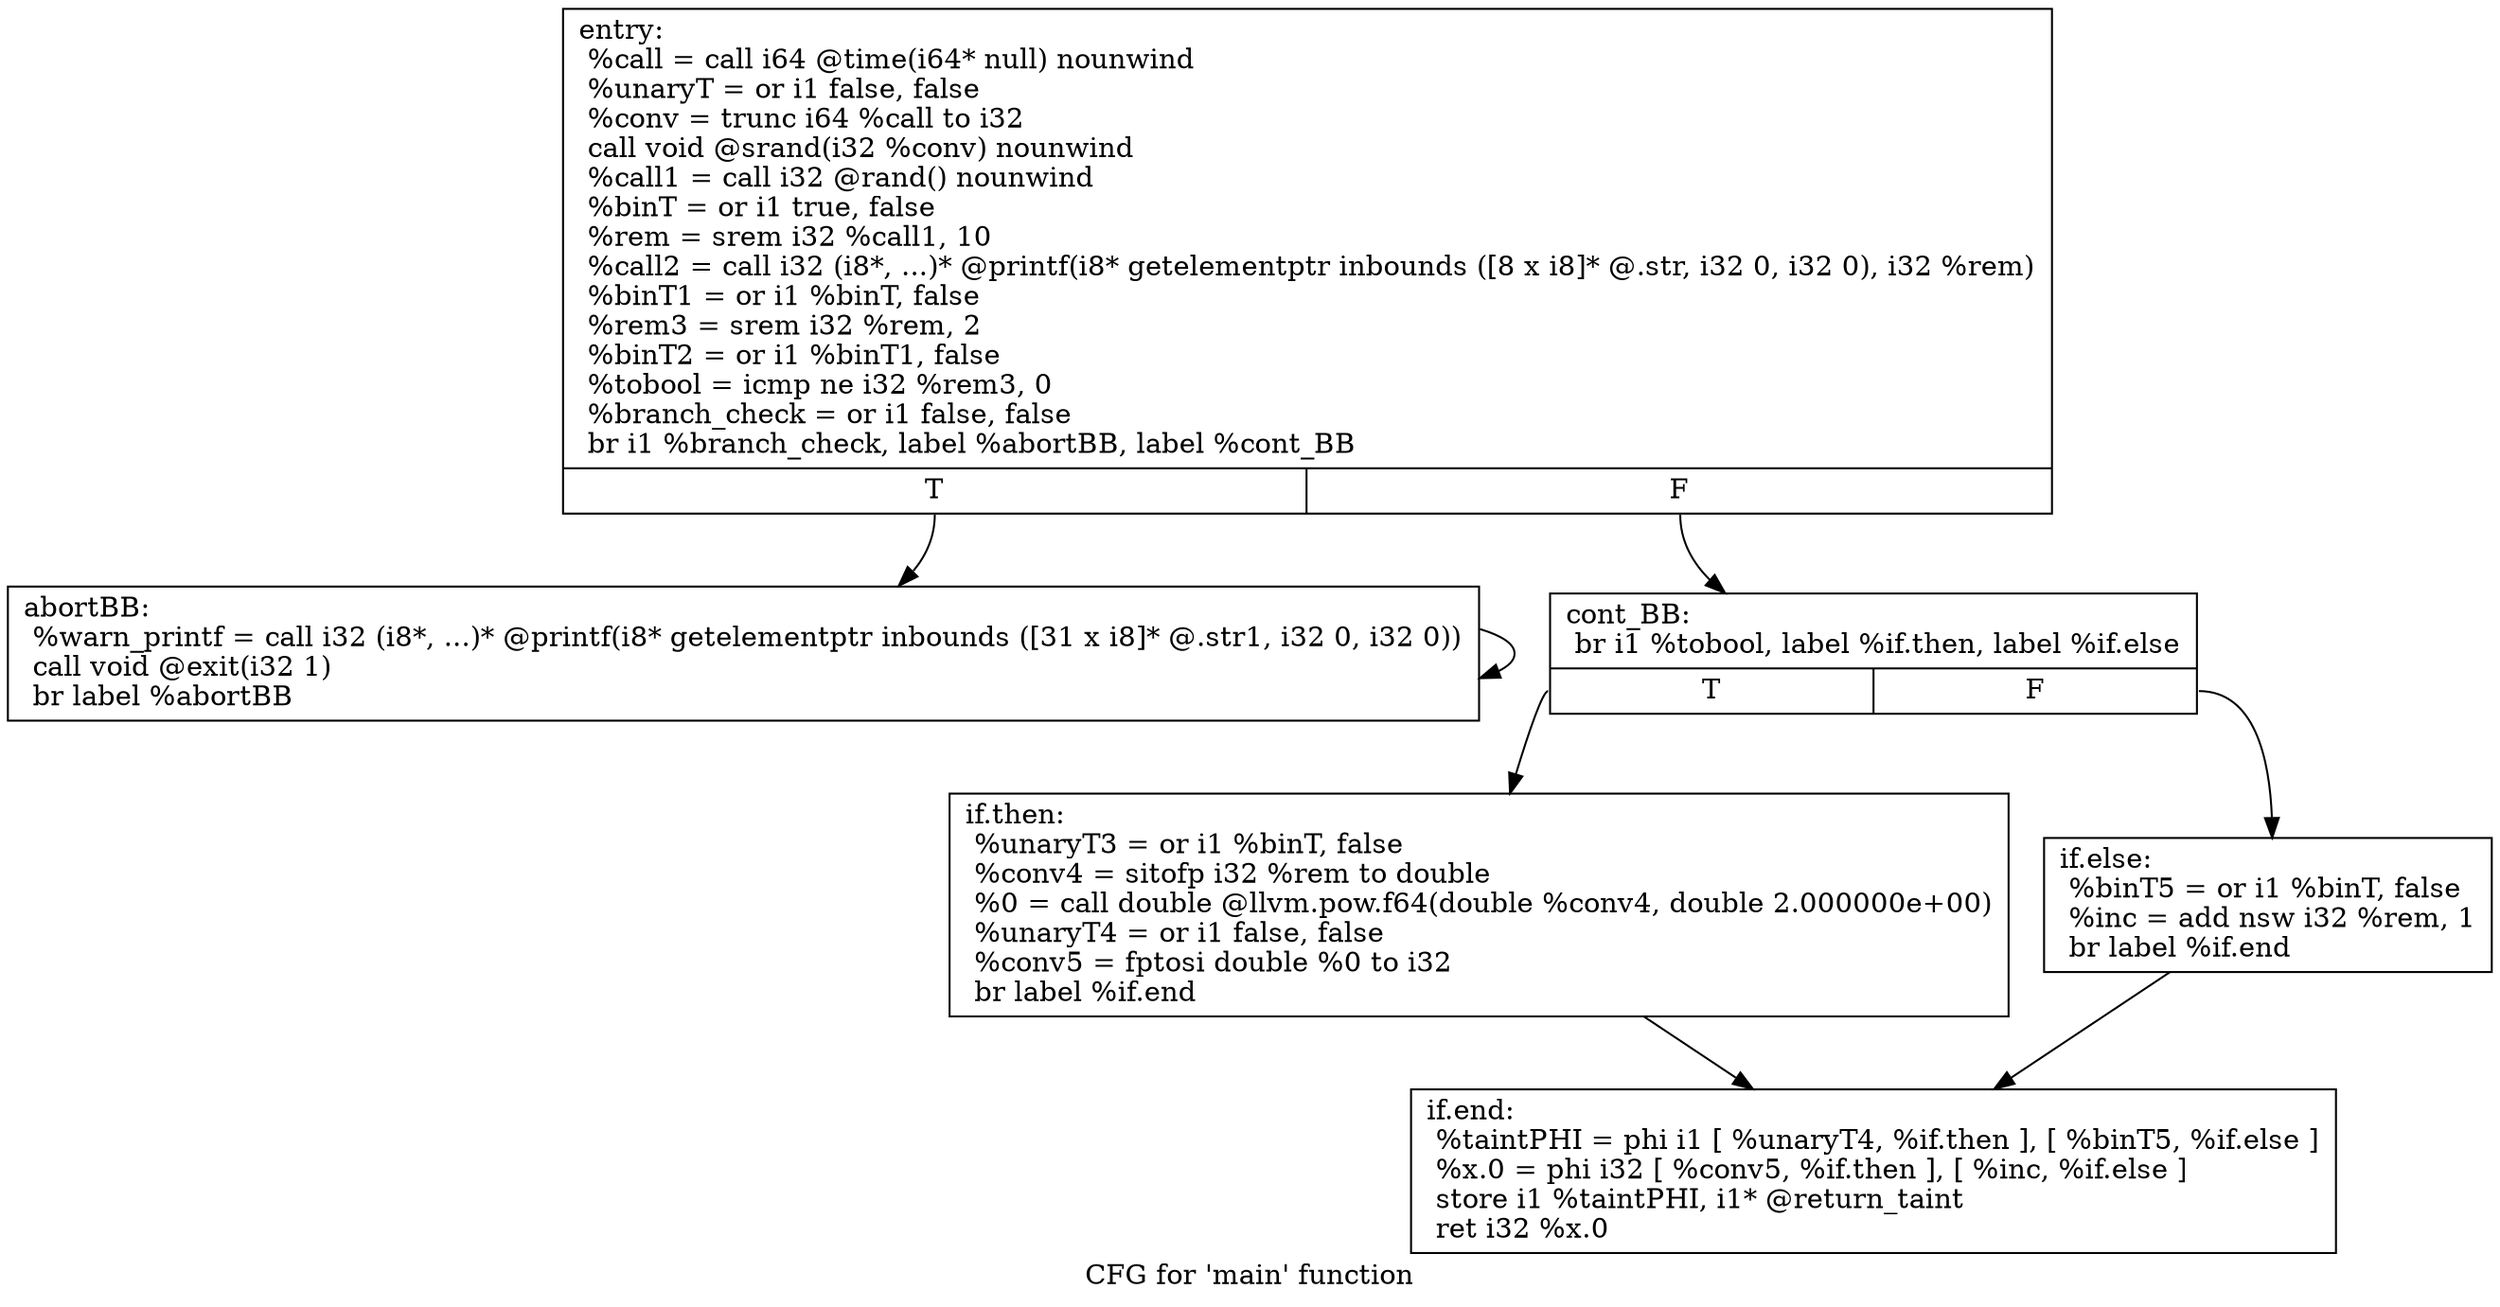 digraph "CFG for 'main' function" {
	label="CFG for 'main' function";

	Node0x174a1f0 [shape=record,label="{entry:\l  %call = call i64 @time(i64* null) nounwind\l  %unaryT = or i1 false, false\l  %conv = trunc i64 %call to i32\l  call void @srand(i32 %conv) nounwind\l  %call1 = call i32 @rand() nounwind\l  %binT = or i1 true, false\l  %rem = srem i32 %call1, 10\l  %call2 = call i32 (i8*, ...)* @printf(i8* getelementptr inbounds ([8 x i8]* @.str, i32 0, i32 0), i32 %rem)\l  %binT1 = or i1 %binT, false\l  %rem3 = srem i32 %rem, 2\l  %binT2 = or i1 %binT1, false\l  %tobool = icmp ne i32 %rem3, 0\l  %branch_check = or i1 false, false\l  br i1 %branch_check, label %abortBB, label %cont_BB\l|{<s0>T|<s1>F}}"];
	Node0x174a1f0:s0 -> Node0x1748fa0;
	Node0x174a1f0:s1 -> Node0x1748e20;
	Node0x1748e20 [shape=record,label="{cont_BB:                                          \l  br i1 %tobool, label %if.then, label %if.else\l|{<s0>T|<s1>F}}"];
	Node0x1748e20:s0 -> Node0x1748e80;
	Node0x1748e20:s1 -> Node0x1748ee0;
	Node0x1748e80 [shape=record,label="{if.then:                                          \l  %unaryT3 = or i1 %binT, false\l  %conv4 = sitofp i32 %rem to double\l  %0 = call double @llvm.pow.f64(double %conv4, double 2.000000e+00)\l  %unaryT4 = or i1 false, false\l  %conv5 = fptosi double %0 to i32\l  br label %if.end\l}"];
	Node0x1748e80 -> Node0x1748f40;
	Node0x1748ee0 [shape=record,label="{if.else:                                          \l  %binT5 = or i1 %binT, false\l  %inc = add nsw i32 %rem, 1\l  br label %if.end\l}"];
	Node0x1748ee0 -> Node0x1748f40;
	Node0x1748f40 [shape=record,label="{if.end:                                           \l  %taintPHI = phi i1 [ %unaryT4, %if.then ], [ %binT5, %if.else ]\l  %x.0 = phi i32 [ %conv5, %if.then ], [ %inc, %if.else ]\l  store i1 %taintPHI, i1* @return_taint\l  ret i32 %x.0\l}"];
	Node0x1748fa0 [shape=record,label="{abortBB:                                          \l  %warn_printf = call i32 (i8*, ...)* @printf(i8* getelementptr inbounds ([31 x i8]* @.str1, i32 0, i32 0))\l  call void @exit(i32 1)\l  br label %abortBB\l}"];
	Node0x1748fa0 -> Node0x1748fa0;
}
